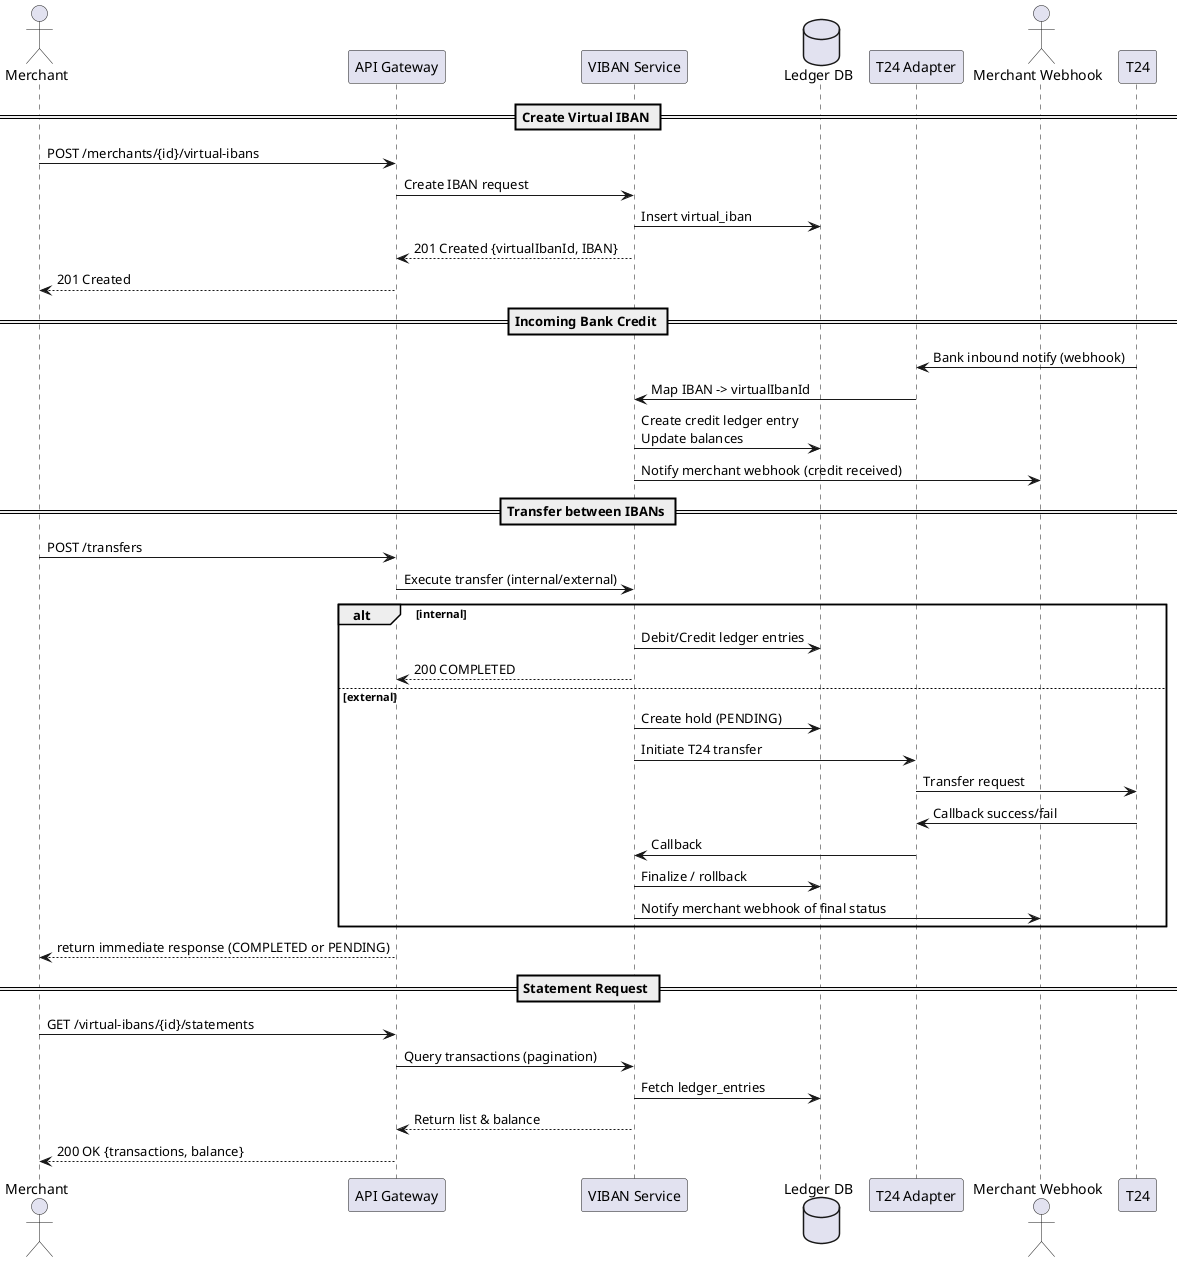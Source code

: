 @startuml MerchantAPI
actor Merchant
participant "API Gateway" as GW
participant "VIBAN Service" as VIBAN
database "Ledger DB" as DB
participant "T24 Adapter" as ADAPTER
actor "Merchant Webhook" as WH

== Create Virtual IBAN ==
Merchant -> GW : POST /merchants/{id}/virtual-ibans
GW -> VIBAN : Create IBAN request
VIBAN -> DB : Insert virtual_iban
VIBAN --> GW : 201 Created {virtualIbanId, IBAN}
GW --> Merchant : 201 Created

== Incoming Bank Credit ==
T24 -> ADAPTER : Bank inbound notify (webhook)
ADAPTER -> VIBAN : Map IBAN -> virtualIbanId
VIBAN -> DB : Create credit ledger entry\nUpdate balances
VIBAN -> WH : Notify merchant webhook (credit received)

== Transfer between IBANs ==
Merchant -> GW : POST /transfers
GW -> VIBAN : Execute transfer (internal/external)
alt internal
  VIBAN -> DB : Debit/Credit ledger entries
  VIBAN --> GW : 200 COMPLETED
else external
  VIBAN -> DB : Create hold (PENDING)
  VIBAN -> ADAPTER : Initiate T24 transfer
  ADAPTER -> T24 : Transfer request
  T24 -> ADAPTER : Callback success/fail
  ADAPTER -> VIBAN : Callback
  VIBAN -> DB : Finalize / rollback
  VIBAN -> WH : Notify merchant webhook of final status
end
GW --> Merchant : return immediate response (COMPLETED or PENDING)

== Statement Request ==
Merchant -> GW : GET /virtual-ibans/{id}/statements
GW -> VIBAN : Query transactions (pagination)
VIBAN -> DB : Fetch ledger_entries
VIBAN --> GW : Return list & balance
GW --> Merchant : 200 OK {transactions, balance}
@enduml

